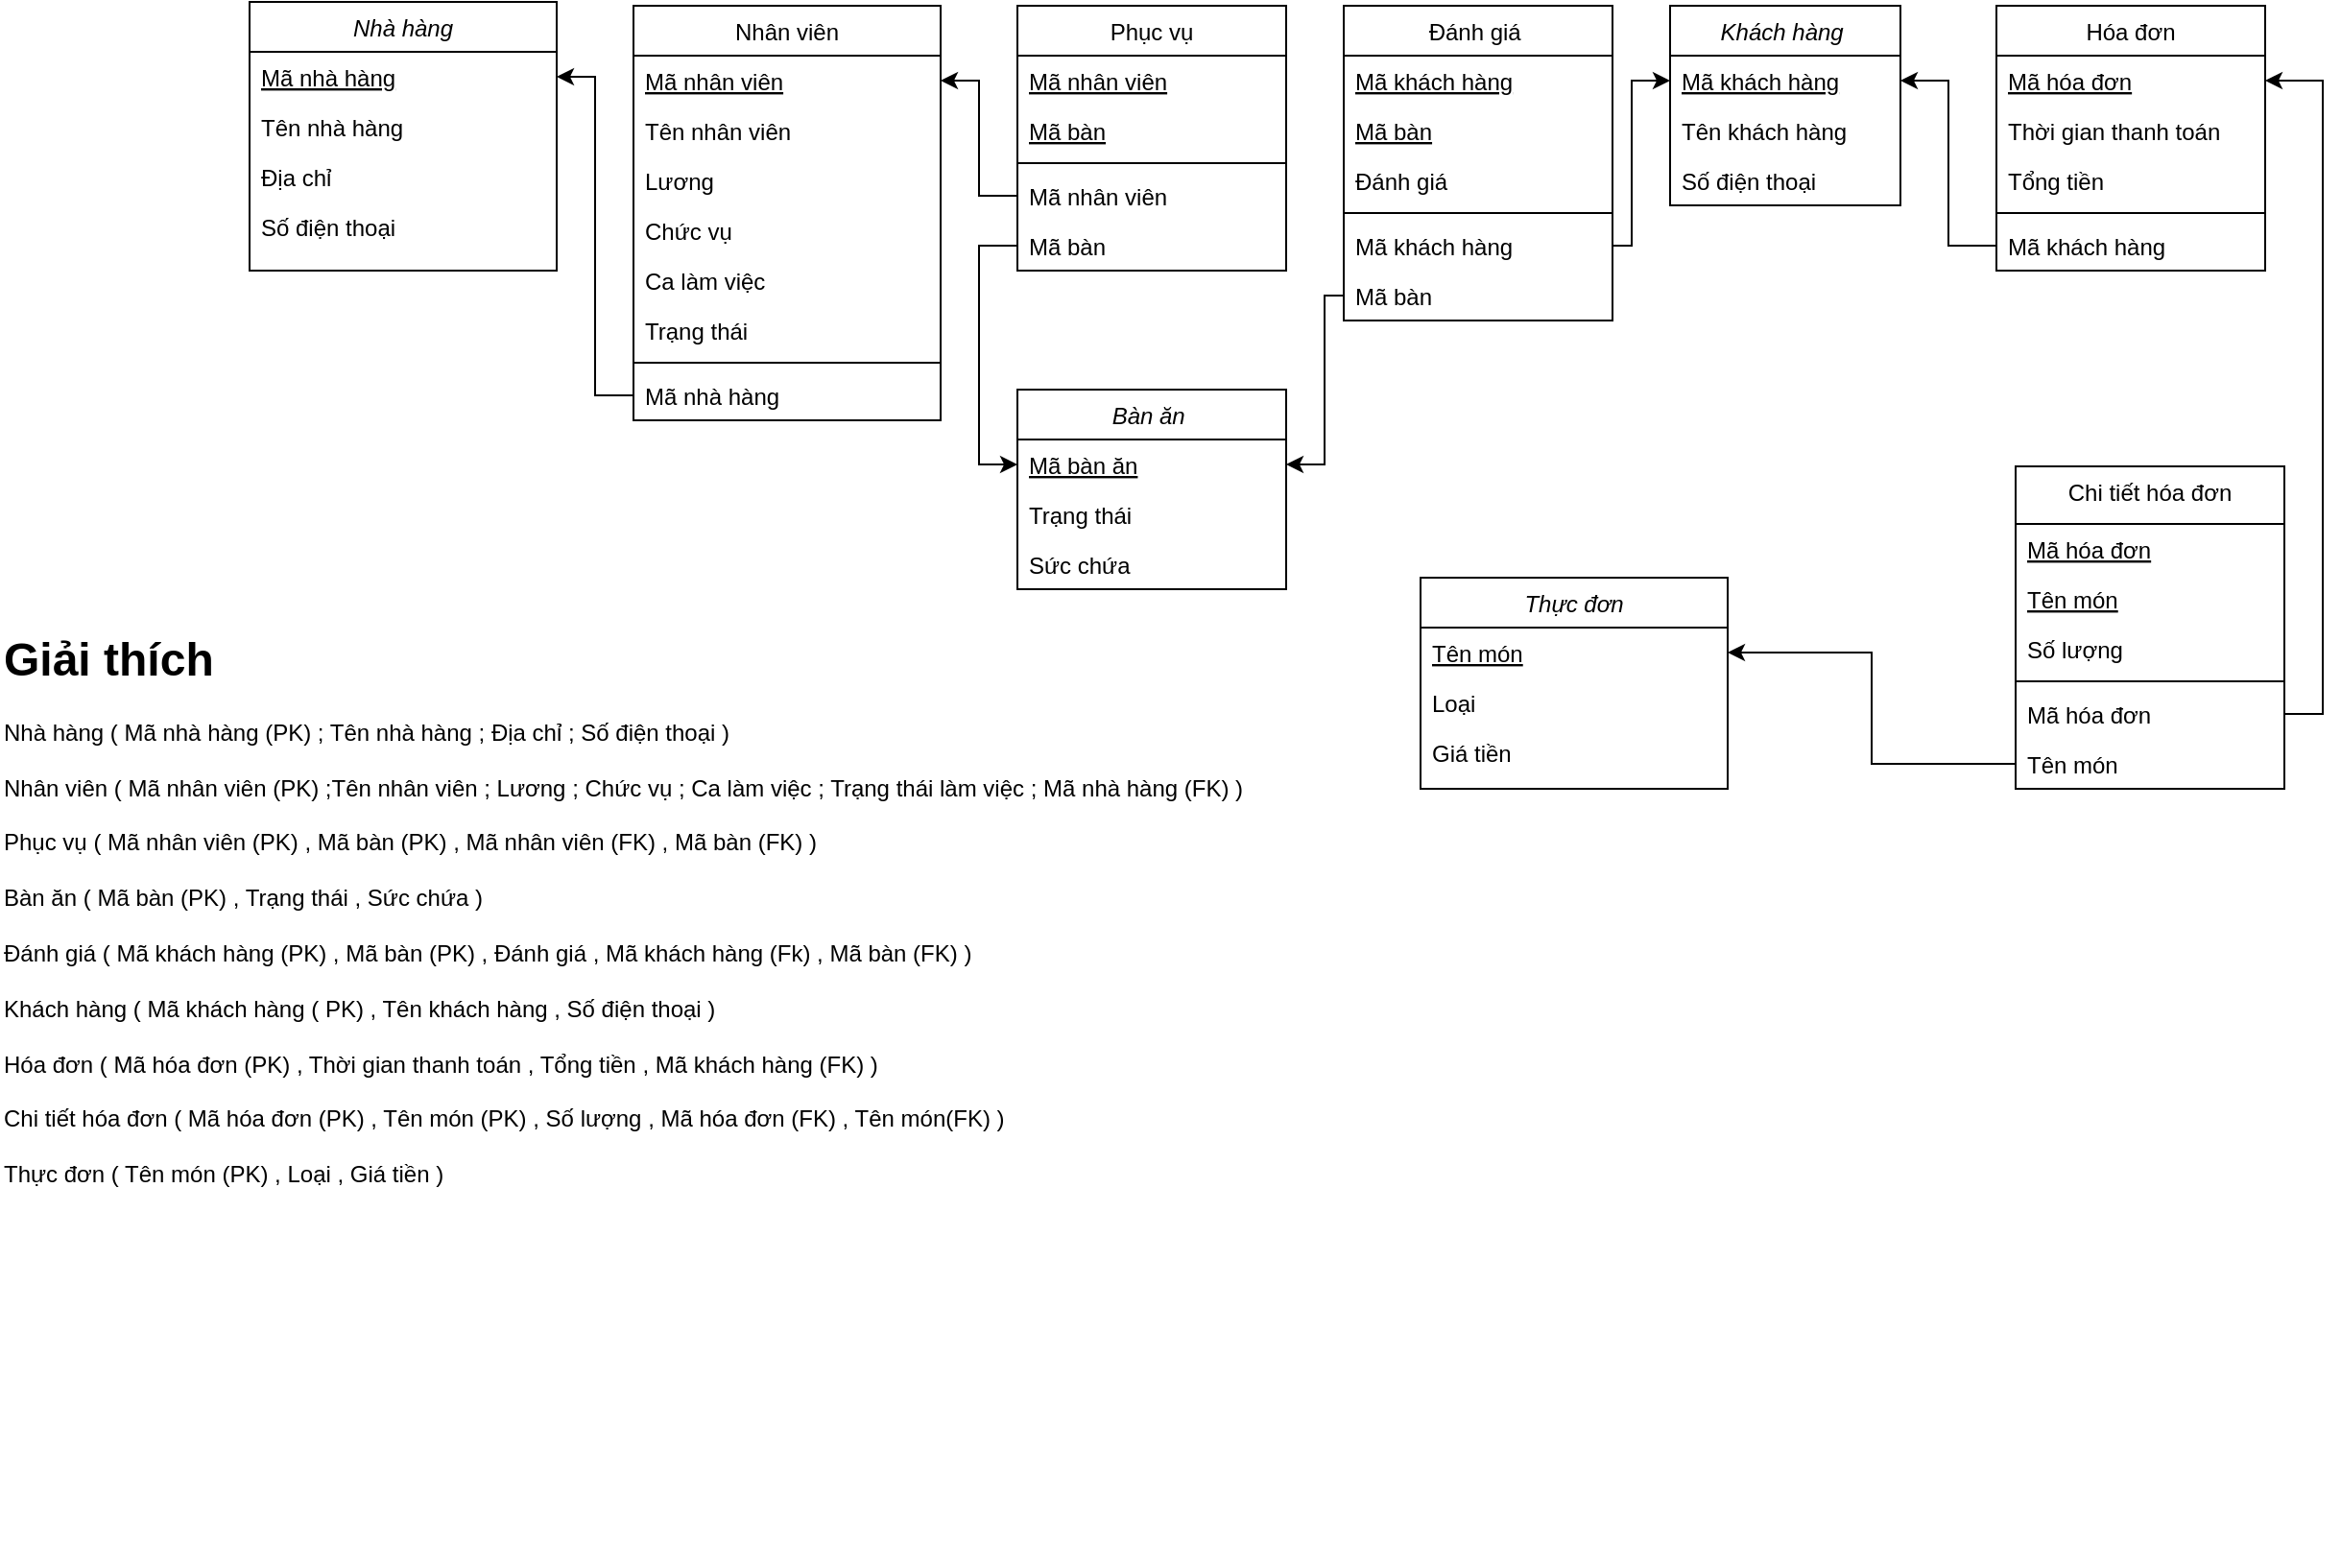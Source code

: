 <mxfile version="27.1.5">
  <diagram id="C5RBs43oDa-KdzZeNtuy" name="Page-1">
    <mxGraphModel dx="2216" dy="749" grid="1" gridSize="10" guides="1" tooltips="1" connect="1" arrows="1" fold="1" page="1" pageScale="1" pageWidth="827" pageHeight="1169" math="0" shadow="0">
      <root>
        <mxCell id="WIyWlLk6GJQsqaUBKTNV-0" />
        <mxCell id="WIyWlLk6GJQsqaUBKTNV-1" parent="WIyWlLk6GJQsqaUBKTNV-0" />
        <mxCell id="zkfFHV4jXpPFQw0GAbJ--0" value="Nhà hàng" style="swimlane;fontStyle=2;align=center;verticalAlign=top;childLayout=stackLayout;horizontal=1;startSize=26;horizontalStack=0;resizeParent=1;resizeLast=0;collapsible=1;marginBottom=0;rounded=0;shadow=0;strokeWidth=1;" parent="WIyWlLk6GJQsqaUBKTNV-1" vertex="1">
          <mxGeometry x="-180" y="38" width="160" height="140" as="geometry">
            <mxRectangle x="230" y="140" width="160" height="26" as="alternateBounds" />
          </mxGeometry>
        </mxCell>
        <mxCell id="zkfFHV4jXpPFQw0GAbJ--2" value="Mã nhà hàng" style="text;align=left;verticalAlign=top;spacingLeft=4;spacingRight=4;overflow=hidden;rotatable=0;points=[[0,0.5],[1,0.5]];portConstraint=eastwest;rounded=0;shadow=0;html=0;fontStyle=4" parent="zkfFHV4jXpPFQw0GAbJ--0" vertex="1">
          <mxGeometry y="26" width="160" height="26" as="geometry" />
        </mxCell>
        <mxCell id="AiBIJv93iicxepT3z9Tv-0" value="Tên nhà hàng" style="text;align=left;verticalAlign=top;spacingLeft=4;spacingRight=4;overflow=hidden;rotatable=0;points=[[0,0.5],[1,0.5]];portConstraint=eastwest;rounded=0;shadow=0;html=0;" vertex="1" parent="zkfFHV4jXpPFQw0GAbJ--0">
          <mxGeometry y="52" width="160" height="26" as="geometry" />
        </mxCell>
        <mxCell id="zkfFHV4jXpPFQw0GAbJ--3" value="Địa chỉ" style="text;align=left;verticalAlign=top;spacingLeft=4;spacingRight=4;overflow=hidden;rotatable=0;points=[[0,0.5],[1,0.5]];portConstraint=eastwest;rounded=0;shadow=0;html=0;" parent="zkfFHV4jXpPFQw0GAbJ--0" vertex="1">
          <mxGeometry y="78" width="160" height="26" as="geometry" />
        </mxCell>
        <mxCell id="zkfFHV4jXpPFQw0GAbJ--5" value="Số điện thoại" style="text;align=left;verticalAlign=top;spacingLeft=4;spacingRight=4;overflow=hidden;rotatable=0;points=[[0,0.5],[1,0.5]];portConstraint=eastwest;" parent="zkfFHV4jXpPFQw0GAbJ--0" vertex="1">
          <mxGeometry y="104" width="160" height="26" as="geometry" />
        </mxCell>
        <mxCell id="zkfFHV4jXpPFQw0GAbJ--13" value="Phục vụ" style="swimlane;fontStyle=0;align=center;verticalAlign=top;childLayout=stackLayout;horizontal=1;startSize=26;horizontalStack=0;resizeParent=1;resizeLast=0;collapsible=1;marginBottom=0;rounded=0;shadow=0;strokeWidth=1;" parent="WIyWlLk6GJQsqaUBKTNV-1" vertex="1">
          <mxGeometry x="220" y="40" width="140" height="138" as="geometry">
            <mxRectangle x="340" y="380" width="170" height="26" as="alternateBounds" />
          </mxGeometry>
        </mxCell>
        <mxCell id="AiBIJv93iicxepT3z9Tv-4" value="Mã nhân viên" style="text;align=left;verticalAlign=top;spacingLeft=4;spacingRight=4;overflow=hidden;rotatable=0;points=[[0,0.5],[1,0.5]];portConstraint=eastwest;rounded=0;shadow=0;html=0;fontStyle=4" vertex="1" parent="zkfFHV4jXpPFQw0GAbJ--13">
          <mxGeometry y="26" width="140" height="26" as="geometry" />
        </mxCell>
        <mxCell id="AiBIJv93iicxepT3z9Tv-5" value="Mã bàn" style="text;align=left;verticalAlign=top;spacingLeft=4;spacingRight=4;overflow=hidden;rotatable=0;points=[[0,0.5],[1,0.5]];portConstraint=eastwest;rounded=0;shadow=0;html=0;fontStyle=4" vertex="1" parent="zkfFHV4jXpPFQw0GAbJ--13">
          <mxGeometry y="52" width="140" height="26" as="geometry" />
        </mxCell>
        <mxCell id="AiBIJv93iicxepT3z9Tv-10" value="" style="line;html=1;strokeWidth=1;align=left;verticalAlign=middle;spacingTop=-1;spacingLeft=3;spacingRight=3;rotatable=0;labelPosition=right;points=[];portConstraint=eastwest;" vertex="1" parent="zkfFHV4jXpPFQw0GAbJ--13">
          <mxGeometry y="78" width="140" height="8" as="geometry" />
        </mxCell>
        <mxCell id="AiBIJv93iicxepT3z9Tv-6" value="Mã nhân viên" style="text;align=left;verticalAlign=top;spacingLeft=4;spacingRight=4;overflow=hidden;rotatable=0;points=[[0,0.5],[1,0.5]];portConstraint=eastwest;rounded=0;shadow=0;html=0;" vertex="1" parent="zkfFHV4jXpPFQw0GAbJ--13">
          <mxGeometry y="86" width="140" height="26" as="geometry" />
        </mxCell>
        <mxCell id="AiBIJv93iicxepT3z9Tv-7" value="Mã bàn" style="text;align=left;verticalAlign=top;spacingLeft=4;spacingRight=4;overflow=hidden;rotatable=0;points=[[0,0.5],[1,0.5]];portConstraint=eastwest;rounded=0;shadow=0;html=0;" vertex="1" parent="zkfFHV4jXpPFQw0GAbJ--13">
          <mxGeometry y="112" width="140" height="26" as="geometry" />
        </mxCell>
        <mxCell id="zkfFHV4jXpPFQw0GAbJ--17" value="Nhân viên" style="swimlane;fontStyle=0;align=center;verticalAlign=top;childLayout=stackLayout;horizontal=1;startSize=26;horizontalStack=0;resizeParent=1;resizeLast=0;collapsible=1;marginBottom=0;rounded=0;shadow=0;strokeWidth=1;" parent="WIyWlLk6GJQsqaUBKTNV-1" vertex="1">
          <mxGeometry x="20" y="40" width="160" height="216" as="geometry">
            <mxRectangle x="550" y="140" width="160" height="26" as="alternateBounds" />
          </mxGeometry>
        </mxCell>
        <mxCell id="zkfFHV4jXpPFQw0GAbJ--18" value="Mã nhân viên" style="text;align=left;verticalAlign=top;spacingLeft=4;spacingRight=4;overflow=hidden;rotatable=0;points=[[0,0.5],[1,0.5]];portConstraint=eastwest;fontStyle=4" parent="zkfFHV4jXpPFQw0GAbJ--17" vertex="1">
          <mxGeometry y="26" width="160" height="26" as="geometry" />
        </mxCell>
        <mxCell id="zkfFHV4jXpPFQw0GAbJ--19" value="Tên nhân viên" style="text;align=left;verticalAlign=top;spacingLeft=4;spacingRight=4;overflow=hidden;rotatable=0;points=[[0,0.5],[1,0.5]];portConstraint=eastwest;rounded=0;shadow=0;html=0;" parent="zkfFHV4jXpPFQw0GAbJ--17" vertex="1">
          <mxGeometry y="52" width="160" height="26" as="geometry" />
        </mxCell>
        <mxCell id="zkfFHV4jXpPFQw0GAbJ--20" value="Lương" style="text;align=left;verticalAlign=top;spacingLeft=4;spacingRight=4;overflow=hidden;rotatable=0;points=[[0,0.5],[1,0.5]];portConstraint=eastwest;rounded=0;shadow=0;html=0;" parent="zkfFHV4jXpPFQw0GAbJ--17" vertex="1">
          <mxGeometry y="78" width="160" height="26" as="geometry" />
        </mxCell>
        <mxCell id="zkfFHV4jXpPFQw0GAbJ--21" value="Chức vụ" style="text;align=left;verticalAlign=top;spacingLeft=4;spacingRight=4;overflow=hidden;rotatable=0;points=[[0,0.5],[1,0.5]];portConstraint=eastwest;rounded=0;shadow=0;html=0;" parent="zkfFHV4jXpPFQw0GAbJ--17" vertex="1">
          <mxGeometry y="104" width="160" height="26" as="geometry" />
        </mxCell>
        <mxCell id="zkfFHV4jXpPFQw0GAbJ--22" value="Ca làm việc&#xa;" style="text;align=left;verticalAlign=top;spacingLeft=4;spacingRight=4;overflow=hidden;rotatable=0;points=[[0,0.5],[1,0.5]];portConstraint=eastwest;rounded=0;shadow=0;html=0;" parent="zkfFHV4jXpPFQw0GAbJ--17" vertex="1">
          <mxGeometry y="130" width="160" height="26" as="geometry" />
        </mxCell>
        <mxCell id="zkfFHV4jXpPFQw0GAbJ--24" value="Trạng thái&#xa;" style="text;align=left;verticalAlign=top;spacingLeft=4;spacingRight=4;overflow=hidden;rotatable=0;points=[[0,0.5],[1,0.5]];portConstraint=eastwest;" parent="zkfFHV4jXpPFQw0GAbJ--17" vertex="1">
          <mxGeometry y="156" width="160" height="26" as="geometry" />
        </mxCell>
        <mxCell id="zkfFHV4jXpPFQw0GAbJ--23" value="" style="line;html=1;strokeWidth=1;align=left;verticalAlign=middle;spacingTop=-1;spacingLeft=3;spacingRight=3;rotatable=0;labelPosition=right;points=[];portConstraint=eastwest;" parent="zkfFHV4jXpPFQw0GAbJ--17" vertex="1">
          <mxGeometry y="182" width="160" height="8" as="geometry" />
        </mxCell>
        <mxCell id="zkfFHV4jXpPFQw0GAbJ--25" value="Mã nhà hàng" style="text;align=left;verticalAlign=top;spacingLeft=4;spacingRight=4;overflow=hidden;rotatable=0;points=[[0,0.5],[1,0.5]];portConstraint=eastwest;" parent="zkfFHV4jXpPFQw0GAbJ--17" vertex="1">
          <mxGeometry y="190" width="160" height="26" as="geometry" />
        </mxCell>
        <mxCell id="AiBIJv93iicxepT3z9Tv-3" style="edgeStyle=orthogonalEdgeStyle;rounded=0;orthogonalLoop=1;jettySize=auto;html=1;entryX=1;entryY=0.5;entryDx=0;entryDy=0;" edge="1" parent="WIyWlLk6GJQsqaUBKTNV-1" source="zkfFHV4jXpPFQw0GAbJ--25" target="zkfFHV4jXpPFQw0GAbJ--2">
          <mxGeometry relative="1" as="geometry" />
        </mxCell>
        <mxCell id="AiBIJv93iicxepT3z9Tv-9" value="" style="edgeStyle=orthogonalEdgeStyle;rounded=0;orthogonalLoop=1;jettySize=auto;html=1;entryX=1;entryY=0.5;entryDx=0;entryDy=0;" edge="1" parent="WIyWlLk6GJQsqaUBKTNV-1" source="AiBIJv93iicxepT3z9Tv-6" target="zkfFHV4jXpPFQw0GAbJ--18">
          <mxGeometry relative="1" as="geometry" />
        </mxCell>
        <mxCell id="AiBIJv93iicxepT3z9Tv-11" value="Bàn ăn " style="swimlane;fontStyle=2;align=center;verticalAlign=top;childLayout=stackLayout;horizontal=1;startSize=26;horizontalStack=0;resizeParent=1;resizeLast=0;collapsible=1;marginBottom=0;rounded=0;shadow=0;strokeWidth=1;" vertex="1" parent="WIyWlLk6GJQsqaUBKTNV-1">
          <mxGeometry x="220" y="240" width="140" height="104" as="geometry">
            <mxRectangle x="230" y="140" width="160" height="26" as="alternateBounds" />
          </mxGeometry>
        </mxCell>
        <mxCell id="AiBIJv93iicxepT3z9Tv-12" value="Mã bàn ăn" style="text;align=left;verticalAlign=top;spacingLeft=4;spacingRight=4;overflow=hidden;rotatable=0;points=[[0,0.5],[1,0.5]];portConstraint=eastwest;rounded=0;shadow=0;html=0;fontStyle=4" vertex="1" parent="AiBIJv93iicxepT3z9Tv-11">
          <mxGeometry y="26" width="140" height="26" as="geometry" />
        </mxCell>
        <mxCell id="AiBIJv93iicxepT3z9Tv-13" value="Trạng thái " style="text;align=left;verticalAlign=top;spacingLeft=4;spacingRight=4;overflow=hidden;rotatable=0;points=[[0,0.5],[1,0.5]];portConstraint=eastwest;rounded=0;shadow=0;html=0;" vertex="1" parent="AiBIJv93iicxepT3z9Tv-11">
          <mxGeometry y="52" width="140" height="26" as="geometry" />
        </mxCell>
        <mxCell id="AiBIJv93iicxepT3z9Tv-14" value="Sức chứa" style="text;align=left;verticalAlign=top;spacingLeft=4;spacingRight=4;overflow=hidden;rotatable=0;points=[[0,0.5],[1,0.5]];portConstraint=eastwest;rounded=0;shadow=0;html=0;" vertex="1" parent="AiBIJv93iicxepT3z9Tv-11">
          <mxGeometry y="78" width="140" height="26" as="geometry" />
        </mxCell>
        <mxCell id="AiBIJv93iicxepT3z9Tv-16" style="edgeStyle=orthogonalEdgeStyle;rounded=0;orthogonalLoop=1;jettySize=auto;html=1;entryX=0;entryY=0.5;entryDx=0;entryDy=0;" edge="1" parent="WIyWlLk6GJQsqaUBKTNV-1" source="AiBIJv93iicxepT3z9Tv-7" target="AiBIJv93iicxepT3z9Tv-12">
          <mxGeometry relative="1" as="geometry" />
        </mxCell>
        <mxCell id="AiBIJv93iicxepT3z9Tv-17" value="Khách hàng " style="swimlane;fontStyle=2;align=center;verticalAlign=top;childLayout=stackLayout;horizontal=1;startSize=26;horizontalStack=0;resizeParent=1;resizeLast=0;collapsible=1;marginBottom=0;rounded=0;shadow=0;strokeWidth=1;" vertex="1" parent="WIyWlLk6GJQsqaUBKTNV-1">
          <mxGeometry x="560" y="40" width="120" height="104" as="geometry">
            <mxRectangle x="230" y="140" width="160" height="26" as="alternateBounds" />
          </mxGeometry>
        </mxCell>
        <mxCell id="AiBIJv93iicxepT3z9Tv-18" value="Mã khách hàng" style="text;align=left;verticalAlign=top;spacingLeft=4;spacingRight=4;overflow=hidden;rotatable=0;points=[[0,0.5],[1,0.5]];portConstraint=eastwest;rounded=0;shadow=0;html=0;fontStyle=4" vertex="1" parent="AiBIJv93iicxepT3z9Tv-17">
          <mxGeometry y="26" width="120" height="26" as="geometry" />
        </mxCell>
        <mxCell id="AiBIJv93iicxepT3z9Tv-19" value="Tên khách hàng " style="text;align=left;verticalAlign=top;spacingLeft=4;spacingRight=4;overflow=hidden;rotatable=0;points=[[0,0.5],[1,0.5]];portConstraint=eastwest;rounded=0;shadow=0;html=0;" vertex="1" parent="AiBIJv93iicxepT3z9Tv-17">
          <mxGeometry y="52" width="120" height="26" as="geometry" />
        </mxCell>
        <mxCell id="AiBIJv93iicxepT3z9Tv-20" value="Số điện thoại " style="text;align=left;verticalAlign=top;spacingLeft=4;spacingRight=4;overflow=hidden;rotatable=0;points=[[0,0.5],[1,0.5]];portConstraint=eastwest;rounded=0;shadow=0;html=0;" vertex="1" parent="AiBIJv93iicxepT3z9Tv-17">
          <mxGeometry y="78" width="120" height="26" as="geometry" />
        </mxCell>
        <mxCell id="AiBIJv93iicxepT3z9Tv-21" value="Hóa đơn" style="swimlane;fontStyle=0;align=center;verticalAlign=top;childLayout=stackLayout;horizontal=1;startSize=26;horizontalStack=0;resizeParent=1;resizeLast=0;collapsible=1;marginBottom=0;rounded=0;shadow=0;strokeWidth=1;" vertex="1" parent="WIyWlLk6GJQsqaUBKTNV-1">
          <mxGeometry x="730" y="40" width="140" height="138" as="geometry">
            <mxRectangle x="340" y="380" width="170" height="26" as="alternateBounds" />
          </mxGeometry>
        </mxCell>
        <mxCell id="AiBIJv93iicxepT3z9Tv-22" value="Mã hóa đơn" style="text;align=left;verticalAlign=top;spacingLeft=4;spacingRight=4;overflow=hidden;rotatable=0;points=[[0,0.5],[1,0.5]];portConstraint=eastwest;rounded=0;shadow=0;html=0;fontStyle=4" vertex="1" parent="AiBIJv93iicxepT3z9Tv-21">
          <mxGeometry y="26" width="140" height="26" as="geometry" />
        </mxCell>
        <mxCell id="AiBIJv93iicxepT3z9Tv-25" value="Thời gian thanh toán" style="text;align=left;verticalAlign=top;spacingLeft=4;spacingRight=4;overflow=hidden;rotatable=0;points=[[0,0.5],[1,0.5]];portConstraint=eastwest;rounded=0;shadow=0;html=0;" vertex="1" parent="AiBIJv93iicxepT3z9Tv-21">
          <mxGeometry y="52" width="140" height="26" as="geometry" />
        </mxCell>
        <mxCell id="AiBIJv93iicxepT3z9Tv-26" value="Tổng tiền" style="text;align=left;verticalAlign=top;spacingLeft=4;spacingRight=4;overflow=hidden;rotatable=0;points=[[0,0.5],[1,0.5]];portConstraint=eastwest;rounded=0;shadow=0;html=0;" vertex="1" parent="AiBIJv93iicxepT3z9Tv-21">
          <mxGeometry y="78" width="140" height="26" as="geometry" />
        </mxCell>
        <mxCell id="AiBIJv93iicxepT3z9Tv-24" value="" style="line;html=1;strokeWidth=1;align=left;verticalAlign=middle;spacingTop=-1;spacingLeft=3;spacingRight=3;rotatable=0;labelPosition=right;points=[];portConstraint=eastwest;" vertex="1" parent="AiBIJv93iicxepT3z9Tv-21">
          <mxGeometry y="104" width="140" height="8" as="geometry" />
        </mxCell>
        <mxCell id="AiBIJv93iicxepT3z9Tv-27" value="Mã khách hàng" style="text;align=left;verticalAlign=top;spacingLeft=4;spacingRight=4;overflow=hidden;rotatable=0;points=[[0,0.5],[1,0.5]];portConstraint=eastwest;rounded=0;shadow=0;html=0;" vertex="1" parent="AiBIJv93iicxepT3z9Tv-21">
          <mxGeometry y="112" width="140" height="26" as="geometry" />
        </mxCell>
        <mxCell id="AiBIJv93iicxepT3z9Tv-28" style="edgeStyle=orthogonalEdgeStyle;rounded=0;orthogonalLoop=1;jettySize=auto;html=1;entryX=1;entryY=0.5;entryDx=0;entryDy=0;" edge="1" parent="WIyWlLk6GJQsqaUBKTNV-1" source="AiBIJv93iicxepT3z9Tv-27" target="AiBIJv93iicxepT3z9Tv-18">
          <mxGeometry relative="1" as="geometry" />
        </mxCell>
        <mxCell id="AiBIJv93iicxepT3z9Tv-29" value="Đánh giá " style="swimlane;fontStyle=0;align=center;verticalAlign=top;childLayout=stackLayout;horizontal=1;startSize=26;horizontalStack=0;resizeParent=1;resizeLast=0;collapsible=1;marginBottom=0;rounded=0;shadow=0;strokeWidth=1;" vertex="1" parent="WIyWlLk6GJQsqaUBKTNV-1">
          <mxGeometry x="390" y="40" width="140" height="164" as="geometry">
            <mxRectangle x="340" y="380" width="170" height="26" as="alternateBounds" />
          </mxGeometry>
        </mxCell>
        <mxCell id="AiBIJv93iicxepT3z9Tv-30" value="Mã khách hàng" style="text;align=left;verticalAlign=top;spacingLeft=4;spacingRight=4;overflow=hidden;rotatable=0;points=[[0,0.5],[1,0.5]];portConstraint=eastwest;rounded=0;shadow=0;html=0;fontStyle=4" vertex="1" parent="AiBIJv93iicxepT3z9Tv-29">
          <mxGeometry y="26" width="140" height="26" as="geometry" />
        </mxCell>
        <mxCell id="AiBIJv93iicxepT3z9Tv-31" value="Mã bàn" style="text;align=left;verticalAlign=top;spacingLeft=4;spacingRight=4;overflow=hidden;rotatable=0;points=[[0,0.5],[1,0.5]];portConstraint=eastwest;rounded=0;shadow=0;html=0;fontStyle=4" vertex="1" parent="AiBIJv93iicxepT3z9Tv-29">
          <mxGeometry y="52" width="140" height="26" as="geometry" />
        </mxCell>
        <mxCell id="AiBIJv93iicxepT3z9Tv-35" value="Đánh giá" style="text;align=left;verticalAlign=top;spacingLeft=4;spacingRight=4;overflow=hidden;rotatable=0;points=[[0,0.5],[1,0.5]];portConstraint=eastwest;rounded=0;shadow=0;html=0;" vertex="1" parent="AiBIJv93iicxepT3z9Tv-29">
          <mxGeometry y="78" width="140" height="26" as="geometry" />
        </mxCell>
        <mxCell id="AiBIJv93iicxepT3z9Tv-32" value="" style="line;html=1;strokeWidth=1;align=left;verticalAlign=middle;spacingTop=-1;spacingLeft=3;spacingRight=3;rotatable=0;labelPosition=right;points=[];portConstraint=eastwest;" vertex="1" parent="AiBIJv93iicxepT3z9Tv-29">
          <mxGeometry y="104" width="140" height="8" as="geometry" />
        </mxCell>
        <mxCell id="AiBIJv93iicxepT3z9Tv-33" value="Mã khách hàng " style="text;align=left;verticalAlign=top;spacingLeft=4;spacingRight=4;overflow=hidden;rotatable=0;points=[[0,0.5],[1,0.5]];portConstraint=eastwest;rounded=0;shadow=0;html=0;" vertex="1" parent="AiBIJv93iicxepT3z9Tv-29">
          <mxGeometry y="112" width="140" height="26" as="geometry" />
        </mxCell>
        <mxCell id="AiBIJv93iicxepT3z9Tv-34" value="Mã bàn" style="text;align=left;verticalAlign=top;spacingLeft=4;spacingRight=4;overflow=hidden;rotatable=0;points=[[0,0.5],[1,0.5]];portConstraint=eastwest;rounded=0;shadow=0;html=0;" vertex="1" parent="AiBIJv93iicxepT3z9Tv-29">
          <mxGeometry y="138" width="140" height="26" as="geometry" />
        </mxCell>
        <mxCell id="AiBIJv93iicxepT3z9Tv-36" value="" style="edgeStyle=orthogonalEdgeStyle;rounded=0;orthogonalLoop=1;jettySize=auto;html=1;entryX=0;entryY=0.5;entryDx=0;entryDy=0;" edge="1" parent="WIyWlLk6GJQsqaUBKTNV-1" source="AiBIJv93iicxepT3z9Tv-33" target="AiBIJv93iicxepT3z9Tv-18">
          <mxGeometry relative="1" as="geometry">
            <Array as="points">
              <mxPoint x="540" y="165" />
              <mxPoint x="540" y="79" />
            </Array>
          </mxGeometry>
        </mxCell>
        <mxCell id="AiBIJv93iicxepT3z9Tv-37" value="" style="edgeStyle=orthogonalEdgeStyle;rounded=0;orthogonalLoop=1;jettySize=auto;html=1;entryX=1;entryY=0.5;entryDx=0;entryDy=0;" edge="1" parent="WIyWlLk6GJQsqaUBKTNV-1" source="AiBIJv93iicxepT3z9Tv-34" target="AiBIJv93iicxepT3z9Tv-12">
          <mxGeometry relative="1" as="geometry">
            <Array as="points">
              <mxPoint x="380" y="191" />
              <mxPoint x="380" y="279" />
            </Array>
          </mxGeometry>
        </mxCell>
        <mxCell id="AiBIJv93iicxepT3z9Tv-38" value="Chi tiết hóa đơn" style="swimlane;fontStyle=0;align=center;verticalAlign=top;childLayout=stackLayout;horizontal=1;startSize=30;horizontalStack=0;resizeParent=1;resizeLast=0;collapsible=1;marginBottom=0;rounded=0;shadow=0;strokeWidth=1;" vertex="1" parent="WIyWlLk6GJQsqaUBKTNV-1">
          <mxGeometry x="740" y="280" width="140" height="168" as="geometry">
            <mxRectangle x="340" y="380" width="170" height="26" as="alternateBounds" />
          </mxGeometry>
        </mxCell>
        <mxCell id="AiBIJv93iicxepT3z9Tv-39" value="Mã hóa đơn" style="text;align=left;verticalAlign=top;spacingLeft=4;spacingRight=4;overflow=hidden;rotatable=0;points=[[0,0.5],[1,0.5]];portConstraint=eastwest;rounded=0;shadow=0;html=0;fontStyle=4" vertex="1" parent="AiBIJv93iicxepT3z9Tv-38">
          <mxGeometry y="30" width="140" height="26" as="geometry" />
        </mxCell>
        <mxCell id="AiBIJv93iicxepT3z9Tv-40" value="Tên món" style="text;align=left;verticalAlign=top;spacingLeft=4;spacingRight=4;overflow=hidden;rotatable=0;points=[[0,0.5],[1,0.5]];portConstraint=eastwest;rounded=0;shadow=0;html=0;fontStyle=4" vertex="1" parent="AiBIJv93iicxepT3z9Tv-38">
          <mxGeometry y="56" width="140" height="26" as="geometry" />
        </mxCell>
        <mxCell id="AiBIJv93iicxepT3z9Tv-41" value="Số lượng" style="text;align=left;verticalAlign=top;spacingLeft=4;spacingRight=4;overflow=hidden;rotatable=0;points=[[0,0.5],[1,0.5]];portConstraint=eastwest;rounded=0;shadow=0;html=0;" vertex="1" parent="AiBIJv93iicxepT3z9Tv-38">
          <mxGeometry y="82" width="140" height="26" as="geometry" />
        </mxCell>
        <mxCell id="AiBIJv93iicxepT3z9Tv-42" value="" style="line;html=1;strokeWidth=1;align=left;verticalAlign=middle;spacingTop=-1;spacingLeft=3;spacingRight=3;rotatable=0;labelPosition=right;points=[];portConstraint=eastwest;" vertex="1" parent="AiBIJv93iicxepT3z9Tv-38">
          <mxGeometry y="108" width="140" height="8" as="geometry" />
        </mxCell>
        <mxCell id="AiBIJv93iicxepT3z9Tv-43" value="Mã hóa đơn" style="text;align=left;verticalAlign=top;spacingLeft=4;spacingRight=4;overflow=hidden;rotatable=0;points=[[0,0.5],[1,0.5]];portConstraint=eastwest;rounded=0;shadow=0;html=0;" vertex="1" parent="AiBIJv93iicxepT3z9Tv-38">
          <mxGeometry y="116" width="140" height="26" as="geometry" />
        </mxCell>
        <mxCell id="AiBIJv93iicxepT3z9Tv-44" value="Tên món" style="text;align=left;verticalAlign=top;spacingLeft=4;spacingRight=4;overflow=hidden;rotatable=0;points=[[0,0.5],[1,0.5]];portConstraint=eastwest;rounded=0;shadow=0;html=0;" vertex="1" parent="AiBIJv93iicxepT3z9Tv-38">
          <mxGeometry y="142" width="140" height="26" as="geometry" />
        </mxCell>
        <mxCell id="AiBIJv93iicxepT3z9Tv-48" style="edgeStyle=orthogonalEdgeStyle;rounded=0;orthogonalLoop=1;jettySize=auto;html=1;entryX=1;entryY=0.5;entryDx=0;entryDy=0;" edge="1" parent="WIyWlLk6GJQsqaUBKTNV-1" source="AiBIJv93iicxepT3z9Tv-43" target="AiBIJv93iicxepT3z9Tv-22">
          <mxGeometry relative="1" as="geometry">
            <Array as="points">
              <mxPoint x="900" y="409" />
              <mxPoint x="900" y="79" />
            </Array>
          </mxGeometry>
        </mxCell>
        <mxCell id="AiBIJv93iicxepT3z9Tv-50" value="Thực đơn" style="swimlane;fontStyle=2;align=center;verticalAlign=top;childLayout=stackLayout;horizontal=1;startSize=26;horizontalStack=0;resizeParent=1;resizeLast=0;collapsible=1;marginBottom=0;rounded=0;shadow=0;strokeWidth=1;" vertex="1" parent="WIyWlLk6GJQsqaUBKTNV-1">
          <mxGeometry x="430" y="338" width="160" height="110" as="geometry">
            <mxRectangle x="230" y="140" width="160" height="26" as="alternateBounds" />
          </mxGeometry>
        </mxCell>
        <mxCell id="AiBIJv93iicxepT3z9Tv-51" value="Tên món" style="text;align=left;verticalAlign=top;spacingLeft=4;spacingRight=4;overflow=hidden;rotatable=0;points=[[0,0.5],[1,0.5]];portConstraint=eastwest;rounded=0;shadow=0;html=0;fontStyle=4" vertex="1" parent="AiBIJv93iicxepT3z9Tv-50">
          <mxGeometry y="26" width="160" height="26" as="geometry" />
        </mxCell>
        <mxCell id="AiBIJv93iicxepT3z9Tv-52" value="Loại" style="text;align=left;verticalAlign=top;spacingLeft=4;spacingRight=4;overflow=hidden;rotatable=0;points=[[0,0.5],[1,0.5]];portConstraint=eastwest;rounded=0;shadow=0;html=0;" vertex="1" parent="AiBIJv93iicxepT3z9Tv-50">
          <mxGeometry y="52" width="160" height="26" as="geometry" />
        </mxCell>
        <mxCell id="AiBIJv93iicxepT3z9Tv-53" value="Giá tiền" style="text;align=left;verticalAlign=top;spacingLeft=4;spacingRight=4;overflow=hidden;rotatable=0;points=[[0,0.5],[1,0.5]];portConstraint=eastwest;rounded=0;shadow=0;html=0;" vertex="1" parent="AiBIJv93iicxepT3z9Tv-50">
          <mxGeometry y="78" width="160" height="26" as="geometry" />
        </mxCell>
        <mxCell id="AiBIJv93iicxepT3z9Tv-47" style="edgeStyle=orthogonalEdgeStyle;rounded=0;orthogonalLoop=1;jettySize=auto;html=1;entryX=1;entryY=0.5;entryDx=0;entryDy=0;" edge="1" parent="WIyWlLk6GJQsqaUBKTNV-1" source="AiBIJv93iicxepT3z9Tv-44" target="AiBIJv93iicxepT3z9Tv-51">
          <mxGeometry relative="1" as="geometry">
            <mxPoint x="630" y="400" as="targetPoint" />
          </mxGeometry>
        </mxCell>
        <mxCell id="AiBIJv93iicxepT3z9Tv-55" value="&lt;h1 style=&quot;margin-top: 0px;&quot;&gt;Giải thích&lt;/h1&gt;&lt;div&gt;Nhà hàng ( Mã nhà hàng (PK) ; Tên nhà hàng ; Địa chỉ ; Số điện thoại )&lt;/div&gt;&lt;div&gt;&lt;br&gt;&lt;/div&gt;&lt;div&gt;Nhân viên ( Mã nhân viên (PK) ;Tên nhân viên ; Lương ; Chức vụ ; Ca làm việc ; Trạng thái làm việc ; Mã nhà hàng (FK) )&amp;nbsp;&lt;/div&gt;&lt;div&gt;&lt;br&gt;&lt;/div&gt;&lt;div&gt;Phục vụ ( Mã nhân viên (PK) , Mã bàn (PK) , Mã nhân viên (FK) , Mã bàn (FK) )&lt;/div&gt;&lt;div&gt;&lt;br&gt;&lt;/div&gt;&lt;div&gt;Bàn ăn ( Mã bàn (PK) , Trạng thái , Sức chứa )&lt;/div&gt;&lt;div&gt;&lt;br&gt;&lt;/div&gt;&lt;div&gt;Đánh giá ( Mã khách hàng (PK) , Mã bàn (PK) , Đánh giá , Mã khách hàng (Fk) , Mã bàn (FK) )&lt;/div&gt;&lt;div&gt;&lt;br&gt;&lt;/div&gt;&lt;div&gt;Khách hàng ( Mã khách hàng ( PK) , Tên khách hàng , Số điện thoại )&lt;/div&gt;&lt;div&gt;&lt;br&gt;&lt;/div&gt;&lt;div&gt;Hóa đơn ( Mã hóa đơn (PK) , Thời gian thanh toán , Tổng tiền , Mã khách hàng (FK) )&lt;/div&gt;&lt;div&gt;&lt;br&gt;&lt;/div&gt;&lt;div&gt;Chi tiết hóa đơn ( Mã hóa đơn (PK) , Tên món (PK) , Số lượng , Mã hóa đơn (FK) , Tên món(FK) )&lt;/div&gt;&lt;div&gt;&lt;br&gt;&lt;/div&gt;&lt;div&gt;Thực đơn ( Tên món (PK) , Loại , Giá tiền )&lt;/div&gt;&lt;div&gt;&lt;br&gt;&lt;/div&gt;&lt;div&gt;&lt;br&gt;&lt;/div&gt;" style="text;html=1;whiteSpace=wrap;overflow=hidden;rounded=0;" vertex="1" parent="WIyWlLk6GJQsqaUBKTNV-1">
          <mxGeometry x="-310" y="360" width="720" height="490" as="geometry" />
        </mxCell>
      </root>
    </mxGraphModel>
  </diagram>
</mxfile>
